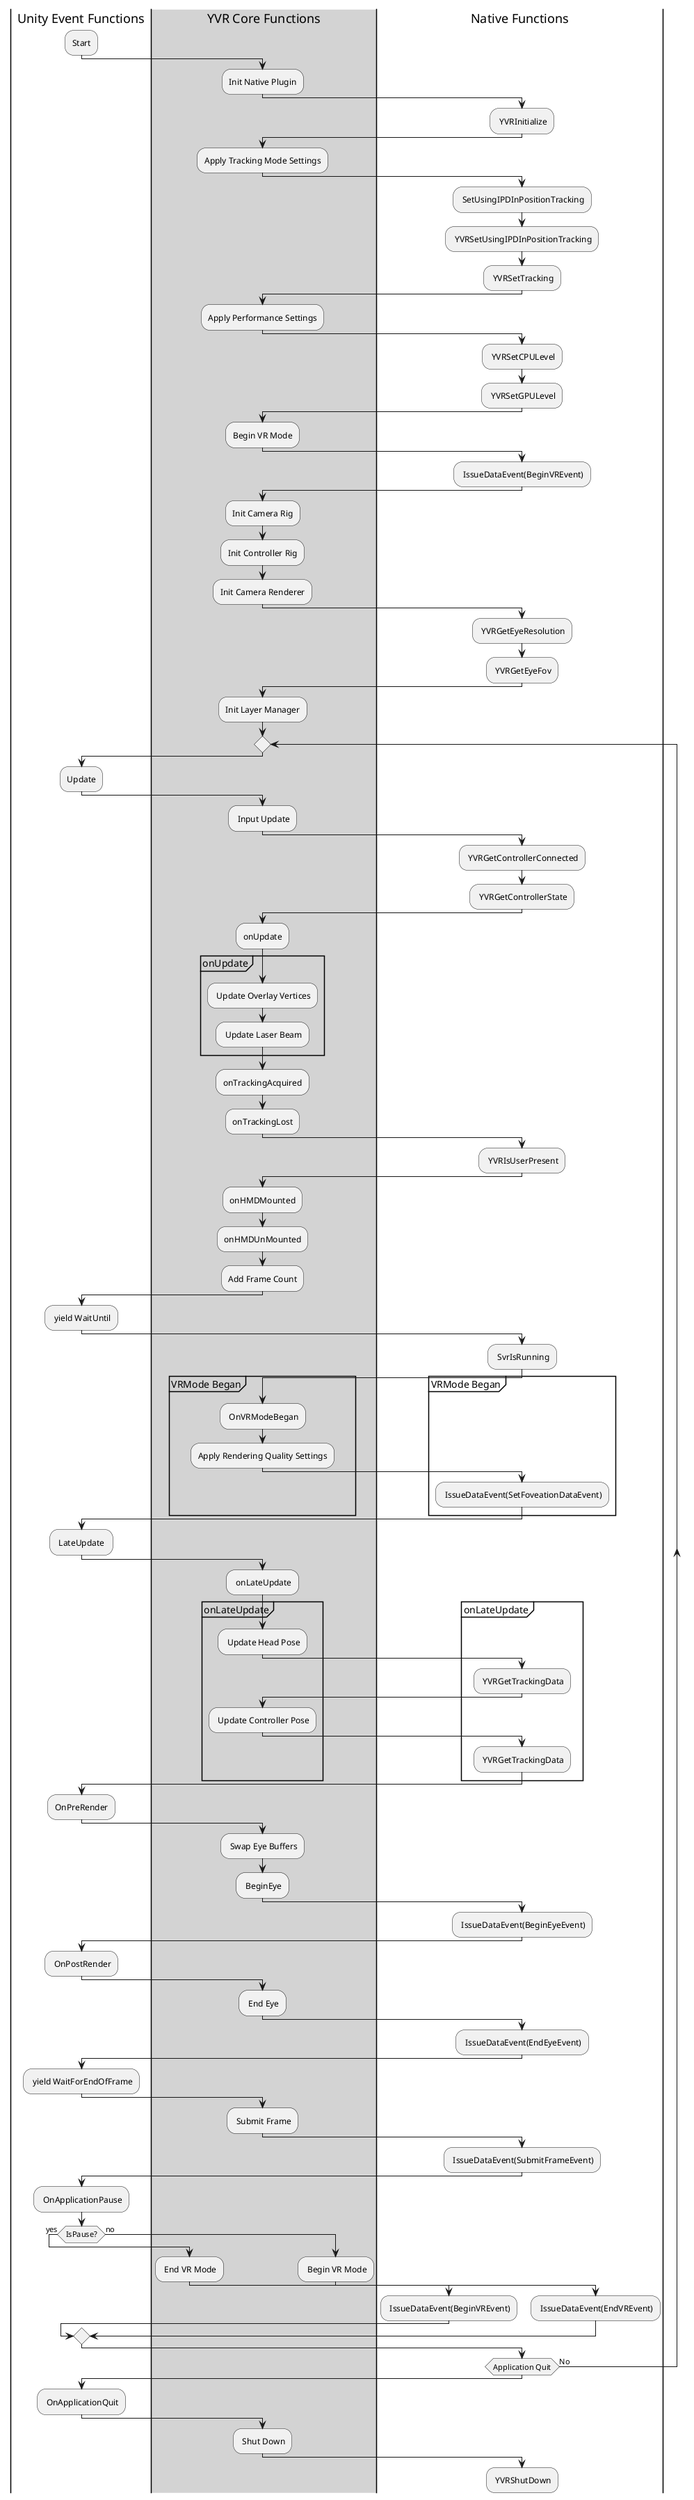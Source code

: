 @startuml
| Unity Event Functions |
:Start;
    |#lightgray| YVR Core Functions |
    :Init Native Plugin;
        | Native Functions |
        : YVRInitialize;
    | YVR Core Functions |
    :Apply Tracking Mode Settings;
        | Native Functions |
        : SetUsingIPDInPositionTracking;
        : YVRSetUsingIPDInPositionTracking;
        : YVRSetTracking;
    | YVR Core Functions |
    :Apply Performance Settings;
        | Native Functions |
        : YVRSetCPULevel;
        : YVRSetGPULevel;
    | YVR Core Functions |
    :Begin VR Mode;
        | Native Functions |
        : IssueDataEvent(BeginVREvent);
    | YVR Core Functions |
    :Init Camera Rig;
    :Init Controller Rig;
    :Init Camera Renderer;
        | Native Functions |
        : YVRGetEyeResolution;
        : YVRGetEyeFov;
    | YVR Core Functions |
    :Init Layer Manager;
repeat
    | Unity Event Functions |
    :Update;
        | YVR Core Functions |
        : Input Update;
            | Native Functions |
            : YVRGetControllerConnected;
            : YVRGetControllerState;
        | YVR Core Functions |
        :onUpdate;
        partition "onUpdate" {
            : Update Overlay Vertices;
            : Update Laser Beam;
        }
        :onTrackingAcquired;
        :onTrackingLost;
            | Native Functions |
            : YVRIsUserPresent;
        | YVR Core Functions |
        :onHMDMounted;
        :onHMDUnMounted;
        :Add Frame Count;
    | Unity Event Functions |
    : yield WaitUntil;
        | Native Functions |
        : SvrIsRunning;
        | YVR Core Functions |
        partition "VRMode Began" {
            : OnVRModeBegan;
            :Apply Rendering Quality Settings;
                | Native Functions |
                : IssueDataEvent(SetFoveationDataEvent);
        }
    | Unity Event Functions |
    : LateUpdate ;
        | YVR Core Functions |
        : onLateUpdate;
        partition "onLateUpdate" {
            : Update Head Pose;
                | Native Functions |
                : YVRGetTrackingData;
            | YVR Core Functions |
            : Update Controller Pose;
                | Native Functions |
                : YVRGetTrackingData;
        }
    | Unity Event Functions |
    :OnPreRender;
        | YVR Core Functions |
        : Swap Eye Buffers;
        : BeginEye;
            | Native Functions |
            : IssueDataEvent(BeginEyeEvent);
    | Unity Event Functions |
    : OnPostRender;
        | YVR Core Functions |
        : End Eye;
            | Native Functions |
            : IssueDataEvent(EndEyeEvent);
    | Unity Event Functions |
    : yield WaitForEndOfFrame;
        | YVR Core Functions |
        : Submit Frame;
            | Native Functions |
            : IssueDataEvent(SubmitFrameEvent);
    | Unity Event Functions |
    : OnApplicationPause;
        if (IsPause?) then (yes)
            | YVR Core Functions |
            : End VR Mode;
                | Native Functions |
                : IssueDataEvent(BeginVREvent);
        else (no)
            | YVR Core Functions |
            : Begin VR Mode;
                | Native Functions |
                : IssueDataEvent(EndVREvent);
        endif
repeat while(Application Quit) is (No)

| Unity Event Functions |
: OnApplicationQuit;
    | YVR Core Functions |
    : Shut Down;
        | Native Functions |
        : YVRShutDown;
@enduml